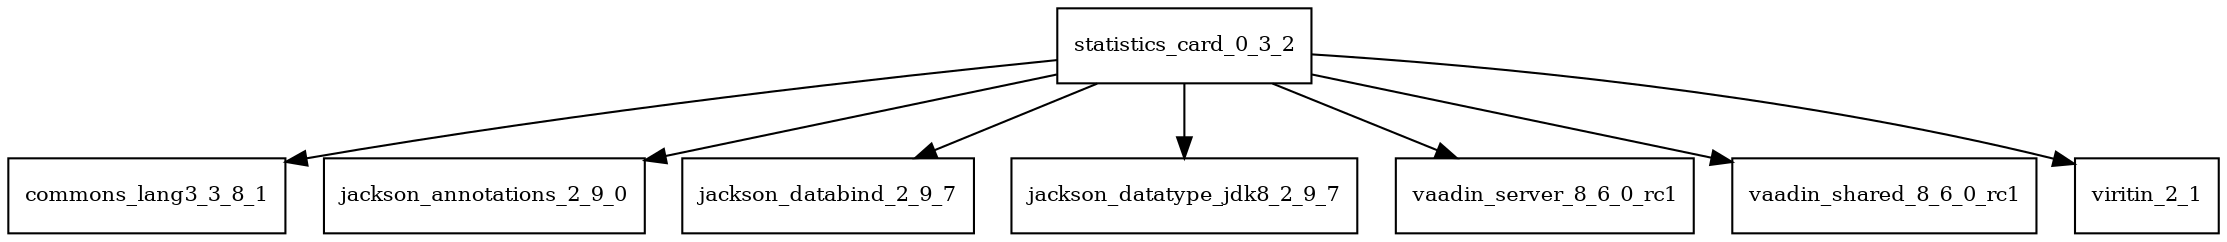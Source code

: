 digraph statistics_card_0_3_2_dependencies {
  node [shape = box, fontsize=10.0];
  statistics_card_0_3_2 -> commons_lang3_3_8_1;
  statistics_card_0_3_2 -> jackson_annotations_2_9_0;
  statistics_card_0_3_2 -> jackson_databind_2_9_7;
  statistics_card_0_3_2 -> jackson_datatype_jdk8_2_9_7;
  statistics_card_0_3_2 -> vaadin_server_8_6_0_rc1;
  statistics_card_0_3_2 -> vaadin_shared_8_6_0_rc1;
  statistics_card_0_3_2 -> viritin_2_1;
}
